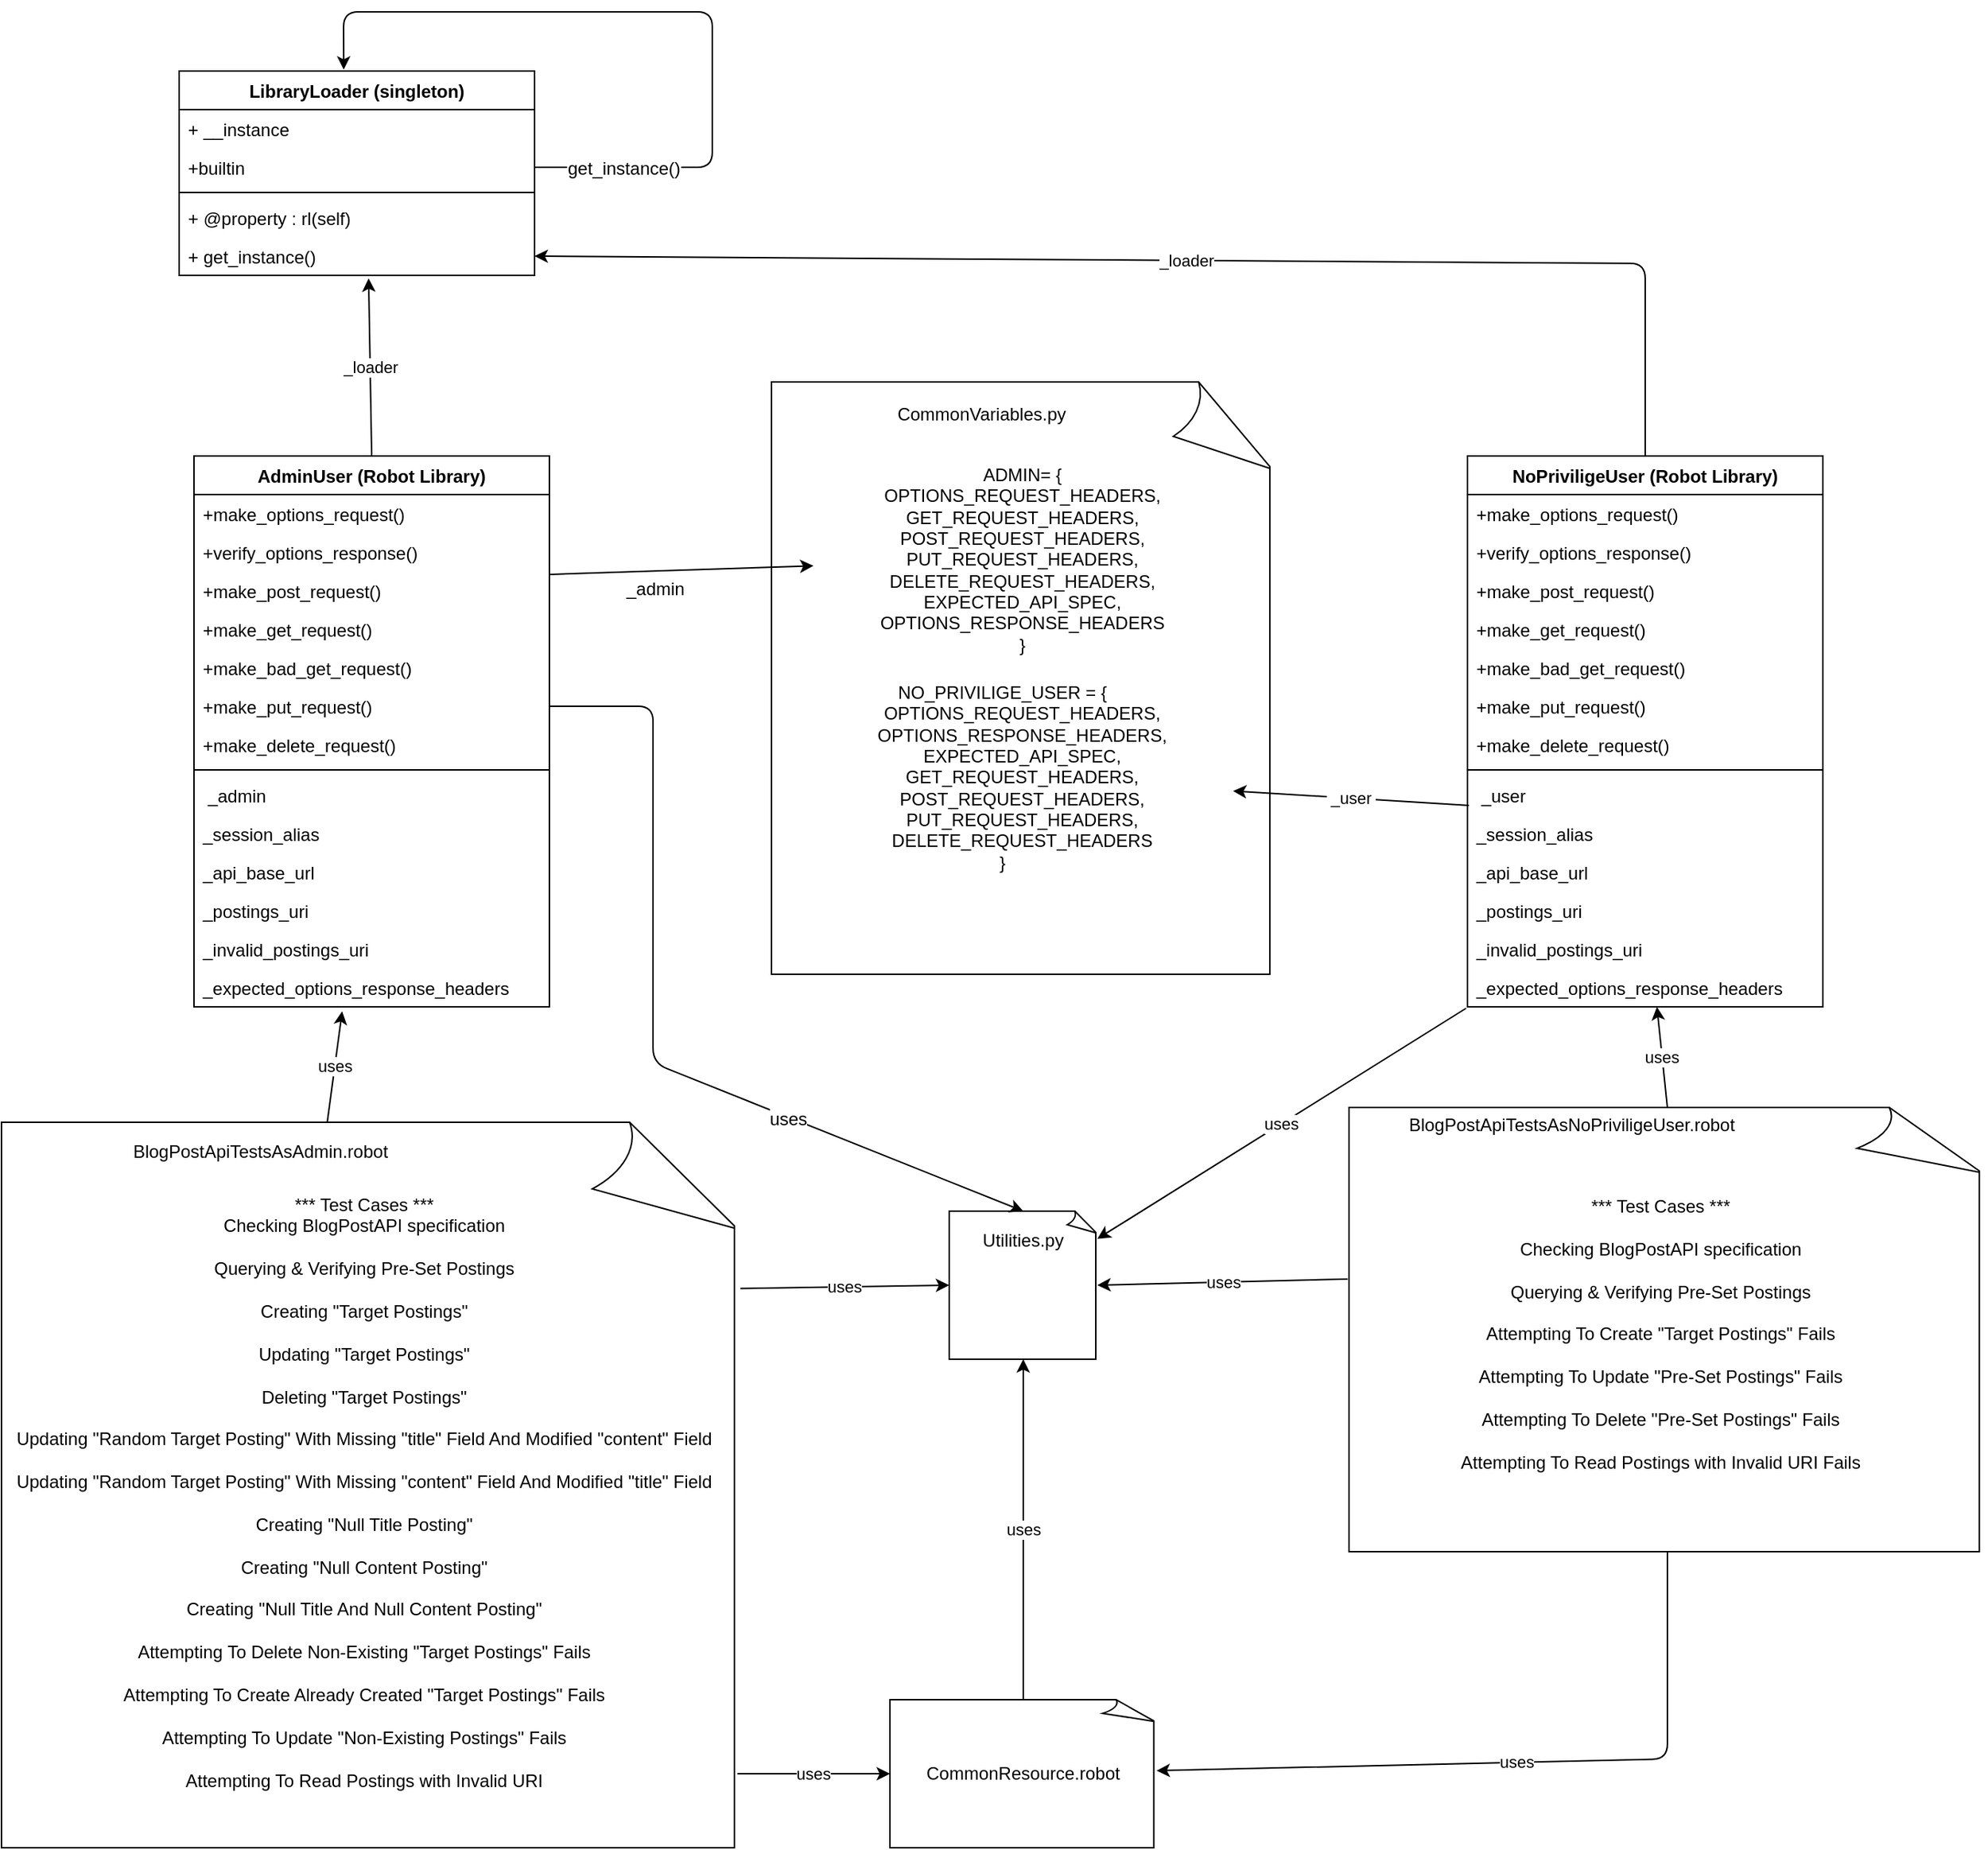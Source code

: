 <mxfile version="12.9.3" type="device"><diagram id="O0fnSDkYo7aZcbcoALzo" name="Page-1"><mxGraphModel dx="1581" dy="811" grid="1" gridSize="10" guides="1" tooltips="1" connect="1" arrows="1" fold="1" page="1" pageScale="1" pageWidth="850" pageHeight="1100" math="0" shadow="0"><root><mxCell id="0"/><mxCell id="1" parent="0"/><mxCell id="a3XRWemQyBbFRwhkldtn-1" value="LibraryLoader (singleton)" style="swimlane;fontStyle=1;align=center;verticalAlign=top;childLayout=stackLayout;horizontal=1;startSize=26;horizontalStack=0;resizeParent=1;resizeParentMax=0;resizeLast=0;collapsible=1;marginBottom=0;" vertex="1" parent="1"><mxGeometry x="330" y="100" width="240" height="138" as="geometry"/></mxCell><mxCell id="a3XRWemQyBbFRwhkldtn-6" value="+ __instance" style="text;strokeColor=none;fillColor=none;align=left;verticalAlign=top;spacingLeft=4;spacingRight=4;overflow=hidden;rotatable=0;points=[[0,0.5],[1,0.5]];portConstraint=eastwest;" vertex="1" parent="a3XRWemQyBbFRwhkldtn-1"><mxGeometry y="26" width="240" height="26" as="geometry"/></mxCell><mxCell id="a3XRWemQyBbFRwhkldtn-2" value="+builtin" style="text;strokeColor=none;fillColor=none;align=left;verticalAlign=top;spacingLeft=4;spacingRight=4;overflow=hidden;rotatable=0;points=[[0,0.5],[1,0.5]];portConstraint=eastwest;" vertex="1" parent="a3XRWemQyBbFRwhkldtn-1"><mxGeometry y="52" width="240" height="26" as="geometry"/></mxCell><mxCell id="a3XRWemQyBbFRwhkldtn-3" value="" style="line;strokeWidth=1;fillColor=none;align=left;verticalAlign=middle;spacingTop=-1;spacingLeft=3;spacingRight=3;rotatable=0;labelPosition=right;points=[];portConstraint=eastwest;" vertex="1" parent="a3XRWemQyBbFRwhkldtn-1"><mxGeometry y="78" width="240" height="8" as="geometry"/></mxCell><mxCell id="a3XRWemQyBbFRwhkldtn-5" value="+ @property : rl(self)" style="text;strokeColor=none;fillColor=none;align=left;verticalAlign=top;spacingLeft=4;spacingRight=4;overflow=hidden;rotatable=0;points=[[0,0.5],[1,0.5]];portConstraint=eastwest;" vertex="1" parent="a3XRWemQyBbFRwhkldtn-1"><mxGeometry y="86" width="240" height="26" as="geometry"/></mxCell><mxCell id="a3XRWemQyBbFRwhkldtn-4" value="+ get_instance()&#10;&#10;" style="text;strokeColor=none;fillColor=none;align=left;verticalAlign=top;spacingLeft=4;spacingRight=4;overflow=hidden;rotatable=0;points=[[0,0.5],[1,0.5]];portConstraint=eastwest;" vertex="1" parent="a3XRWemQyBbFRwhkldtn-1"><mxGeometry y="112" width="240" height="26" as="geometry"/></mxCell><mxCell id="a3XRWemQyBbFRwhkldtn-7" value="" style="endArrow=classic;html=1;exitX=1;exitY=0.5;exitDx=0;exitDy=0;entryX=0.463;entryY=-0.007;entryDx=0;entryDy=0;entryPerimeter=0;" edge="1" parent="a3XRWemQyBbFRwhkldtn-1" source="a3XRWemQyBbFRwhkldtn-2" target="a3XRWemQyBbFRwhkldtn-1"><mxGeometry width="50" height="50" relative="1" as="geometry"><mxPoint x="300" y="90" as="sourcePoint"/><mxPoint x="110" y="-40" as="targetPoint"/><Array as="points"><mxPoint x="360" y="65"/><mxPoint x="360" y="-40"/><mxPoint x="111" y="-40"/></Array></mxGeometry></mxCell><mxCell id="a3XRWemQyBbFRwhkldtn-8" value="get_instance()" style="text;html=1;align=center;verticalAlign=middle;resizable=0;points=[];labelBackgroundColor=#ffffff;" vertex="1" connectable="0" parent="a3XRWemQyBbFRwhkldtn-7"><mxGeometry x="-0.85" y="-1" relative="1" as="geometry"><mxPoint x="21" as="offset"/></mxGeometry></mxCell><mxCell id="a3XRWemQyBbFRwhkldtn-15" value="AdminUser (Robot Library)" style="swimlane;fontStyle=1;align=center;verticalAlign=top;childLayout=stackLayout;horizontal=1;startSize=26;horizontalStack=0;resizeParent=1;resizeParentMax=0;resizeLast=0;collapsible=1;marginBottom=0;" vertex="1" parent="1"><mxGeometry x="340" y="360" width="240" height="372" as="geometry"/></mxCell><mxCell id="a3XRWemQyBbFRwhkldtn-19" value="+make_options_request()" style="text;strokeColor=none;fillColor=none;align=left;verticalAlign=top;spacingLeft=4;spacingRight=4;overflow=hidden;rotatable=0;points=[[0,0.5],[1,0.5]];portConstraint=eastwest;" vertex="1" parent="a3XRWemQyBbFRwhkldtn-15"><mxGeometry y="26" width="240" height="26" as="geometry"/></mxCell><mxCell id="a3XRWemQyBbFRwhkldtn-20" value="+verify_options_response()" style="text;strokeColor=none;fillColor=none;align=left;verticalAlign=top;spacingLeft=4;spacingRight=4;overflow=hidden;rotatable=0;points=[[0,0.5],[1,0.5]];portConstraint=eastwest;" vertex="1" parent="a3XRWemQyBbFRwhkldtn-15"><mxGeometry y="52" width="240" height="26" as="geometry"/></mxCell><mxCell id="a3XRWemQyBbFRwhkldtn-21" value="+make_post_request()" style="text;strokeColor=none;fillColor=none;align=left;verticalAlign=top;spacingLeft=4;spacingRight=4;overflow=hidden;rotatable=0;points=[[0,0.5],[1,0.5]];portConstraint=eastwest;" vertex="1" parent="a3XRWemQyBbFRwhkldtn-15"><mxGeometry y="78" width="240" height="26" as="geometry"/></mxCell><mxCell id="a3XRWemQyBbFRwhkldtn-22" value="+make_get_request()" style="text;strokeColor=none;fillColor=none;align=left;verticalAlign=top;spacingLeft=4;spacingRight=4;overflow=hidden;rotatable=0;points=[[0,0.5],[1,0.5]];portConstraint=eastwest;" vertex="1" parent="a3XRWemQyBbFRwhkldtn-15"><mxGeometry y="104" width="240" height="26" as="geometry"/></mxCell><mxCell id="a3XRWemQyBbFRwhkldtn-23" value="+make_bad_get_request()" style="text;strokeColor=none;fillColor=none;align=left;verticalAlign=top;spacingLeft=4;spacingRight=4;overflow=hidden;rotatable=0;points=[[0,0.5],[1,0.5]];portConstraint=eastwest;" vertex="1" parent="a3XRWemQyBbFRwhkldtn-15"><mxGeometry y="130" width="240" height="26" as="geometry"/></mxCell><mxCell id="a3XRWemQyBbFRwhkldtn-24" value="+make_put_request()" style="text;strokeColor=none;fillColor=none;align=left;verticalAlign=top;spacingLeft=4;spacingRight=4;overflow=hidden;rotatable=0;points=[[0,0.5],[1,0.5]];portConstraint=eastwest;" vertex="1" parent="a3XRWemQyBbFRwhkldtn-15"><mxGeometry y="156" width="240" height="26" as="geometry"/></mxCell><mxCell id="a3XRWemQyBbFRwhkldtn-16" value="+make_delete_request()" style="text;strokeColor=none;fillColor=none;align=left;verticalAlign=top;spacingLeft=4;spacingRight=4;overflow=hidden;rotatable=0;points=[[0,0.5],[1,0.5]];portConstraint=eastwest;" vertex="1" parent="a3XRWemQyBbFRwhkldtn-15"><mxGeometry y="182" width="240" height="26" as="geometry"/></mxCell><mxCell id="a3XRWemQyBbFRwhkldtn-17" value="" style="line;strokeWidth=1;fillColor=none;align=left;verticalAlign=middle;spacingTop=-1;spacingLeft=3;spacingRight=3;rotatable=0;labelPosition=right;points=[];portConstraint=eastwest;" vertex="1" parent="a3XRWemQyBbFRwhkldtn-15"><mxGeometry y="208" width="240" height="8" as="geometry"/></mxCell><mxCell id="a3XRWemQyBbFRwhkldtn-18" value=" _admin" style="text;strokeColor=none;fillColor=none;align=left;verticalAlign=top;spacingLeft=4;spacingRight=4;overflow=hidden;rotatable=0;points=[[0,0.5],[1,0.5]];portConstraint=eastwest;" vertex="1" parent="a3XRWemQyBbFRwhkldtn-15"><mxGeometry y="216" width="240" height="26" as="geometry"/></mxCell><mxCell id="a3XRWemQyBbFRwhkldtn-27" value="_session_alias" style="text;strokeColor=none;fillColor=none;align=left;verticalAlign=top;spacingLeft=4;spacingRight=4;overflow=hidden;rotatable=0;points=[[0,0.5],[1,0.5]];portConstraint=eastwest;" vertex="1" parent="a3XRWemQyBbFRwhkldtn-15"><mxGeometry y="242" width="240" height="26" as="geometry"/></mxCell><mxCell id="a3XRWemQyBbFRwhkldtn-28" value="_api_base_url" style="text;strokeColor=none;fillColor=none;align=left;verticalAlign=top;spacingLeft=4;spacingRight=4;overflow=hidden;rotatable=0;points=[[0,0.5],[1,0.5]];portConstraint=eastwest;" vertex="1" parent="a3XRWemQyBbFRwhkldtn-15"><mxGeometry y="268" width="240" height="26" as="geometry"/></mxCell><mxCell id="a3XRWemQyBbFRwhkldtn-31" value="_postings_uri" style="text;strokeColor=none;fillColor=none;align=left;verticalAlign=top;spacingLeft=4;spacingRight=4;overflow=hidden;rotatable=0;points=[[0,0.5],[1,0.5]];portConstraint=eastwest;" vertex="1" parent="a3XRWemQyBbFRwhkldtn-15"><mxGeometry y="294" width="240" height="26" as="geometry"/></mxCell><mxCell id="a3XRWemQyBbFRwhkldtn-29" value="_invalid_postings_uri" style="text;strokeColor=none;fillColor=none;align=left;verticalAlign=top;spacingLeft=4;spacingRight=4;overflow=hidden;rotatable=0;points=[[0,0.5],[1,0.5]];portConstraint=eastwest;" vertex="1" parent="a3XRWemQyBbFRwhkldtn-15"><mxGeometry y="320" width="240" height="26" as="geometry"/></mxCell><mxCell id="a3XRWemQyBbFRwhkldtn-32" value="_expected_options_response_headers" style="text;strokeColor=none;fillColor=none;align=left;verticalAlign=top;spacingLeft=4;spacingRight=4;overflow=hidden;rotatable=0;points=[[0,0.5],[1,0.5]];portConstraint=eastwest;" vertex="1" parent="a3XRWemQyBbFRwhkldtn-15"><mxGeometry y="346" width="240" height="26" as="geometry"/></mxCell><mxCell id="a3XRWemQyBbFRwhkldtn-30" value="&lt;span style=&quot;text-align: left ; white-space: nowrap&quot;&gt;&amp;nbsp;_admin&lt;/span&gt;" style="text;html=1;strokeColor=none;fillColor=none;align=center;verticalAlign=middle;whiteSpace=wrap;rounded=0;" vertex="1" parent="1"><mxGeometry x="630" y="440" width="40" height="20" as="geometry"/></mxCell><mxCell id="a3XRWemQyBbFRwhkldtn-33" value="_loader" style="endArrow=classic;html=1;entryX=0.533;entryY=1.077;entryDx=0;entryDy=0;entryPerimeter=0;exitX=0.5;exitY=0;exitDx=0;exitDy=0;" edge="1" parent="1" source="a3XRWemQyBbFRwhkldtn-15" target="a3XRWemQyBbFRwhkldtn-4"><mxGeometry width="50" height="50" relative="1" as="geometry"><mxPoint x="430" y="350" as="sourcePoint"/><mxPoint x="480" y="300" as="targetPoint"/></mxGeometry></mxCell><mxCell id="a3XRWemQyBbFRwhkldtn-34" value="" style="group" vertex="1" connectable="0" parent="1"><mxGeometry x="730" y="310" width="340" height="400" as="geometry"/></mxCell><mxCell id="a3XRWemQyBbFRwhkldtn-9" value="" style="whiteSpace=wrap;html=1;shape=mxgraph.basic.document" vertex="1" parent="a3XRWemQyBbFRwhkldtn-34"><mxGeometry width="340" height="400" as="geometry"/></mxCell><mxCell id="a3XRWemQyBbFRwhkldtn-10" value="CommonVariables.py" style="text;html=1;strokeColor=none;fillColor=none;align=center;verticalAlign=middle;whiteSpace=wrap;rounded=0;" vertex="1" parent="a3XRWemQyBbFRwhkldtn-34"><mxGeometry x="37.778" y="9.195" width="207.778" height="25.747" as="geometry"/></mxCell><mxCell id="a3XRWemQyBbFRwhkldtn-13" value="&lt;div&gt;ADMIN= {&lt;/div&gt;&lt;div&gt;OPTIONS_REQUEST_HEADERS,&lt;/div&gt;&lt;div&gt;GET_REQUEST_HEADERS,&lt;/div&gt;&lt;div&gt;POST_REQUEST_HEADERS,&lt;/div&gt;&lt;div&gt;PUT_REQUEST_HEADERS,&lt;/div&gt;&lt;div&gt;DELETE_REQUEST_HEADERS,&lt;/div&gt;&lt;div&gt;EXPECTED_API_SPEC,&lt;/div&gt;&lt;div&gt;OPTIONS_RESPONSE_HEADERS&lt;/div&gt;&lt;div&gt;}&lt;/div&gt;" style="text;html=1;strokeColor=none;fillColor=none;align=center;verticalAlign=middle;whiteSpace=wrap;rounded=0;" vertex="1" parent="a3XRWemQyBbFRwhkldtn-34"><mxGeometry x="28.333" y="55.172" width="283.333" height="128.736" as="geometry"/></mxCell><mxCell id="a3XRWemQyBbFRwhkldtn-14" value="&lt;div&gt;NO_PRIVILIGE_USER = {&lt;/div&gt;&lt;div&gt;&lt;span style=&quot;white-space: pre&quot;&gt;&#9;&lt;/span&gt;OPTIONS_REQUEST_HEADERS,&lt;/div&gt;&lt;div&gt;&lt;span style=&quot;white-space: pre&quot;&gt;&#9;&lt;/span&gt;OPTIONS_RESPONSE_HEADERS,&lt;/div&gt;&lt;div&gt;&lt;span style=&quot;white-space: pre&quot;&gt;&#9;&lt;/span&gt;EXPECTED_API_SPEC,&lt;/div&gt;&lt;div&gt;&lt;span style=&quot;white-space: pre&quot;&gt;&#9;&lt;/span&gt;GET_REQUEST_HEADERS,&lt;/div&gt;&lt;div&gt;&lt;span style=&quot;white-space: pre&quot;&gt;&#9;&lt;/span&gt;POST_REQUEST_HEADERS,&lt;/div&gt;&lt;div&gt;&lt;span style=&quot;white-space: pre&quot;&gt;&#9;&lt;/span&gt;PUT_REQUEST_HEADERS,&lt;/div&gt;&lt;div&gt;&lt;span style=&quot;white-space: pre&quot;&gt;&#9;&lt;/span&gt;DELETE_REQUEST_HEADERS&lt;/div&gt;&lt;div&gt;}&lt;/div&gt;" style="text;html=1;strokeColor=none;fillColor=none;align=center;verticalAlign=middle;whiteSpace=wrap;rounded=0;" vertex="1" parent="a3XRWemQyBbFRwhkldtn-34"><mxGeometry y="202.299" width="311.667" height="128.736" as="geometry"/></mxCell><mxCell id="a3XRWemQyBbFRwhkldtn-25" value="" style="endArrow=classic;html=1;" edge="1" parent="1" target="a3XRWemQyBbFRwhkldtn-13"><mxGeometry width="50" height="50" relative="1" as="geometry"><mxPoint x="580" y="440" as="sourcePoint"/><mxPoint x="170" y="230" as="targetPoint"/><Array as="points"><mxPoint x="580" y="440"/></Array></mxGeometry></mxCell><mxCell id="a3XRWemQyBbFRwhkldtn-35" value="NoPriviligeUser (Robot Library)" style="swimlane;fontStyle=1;align=center;verticalAlign=top;childLayout=stackLayout;horizontal=1;startSize=26;horizontalStack=0;resizeParent=1;resizeParentMax=0;resizeLast=0;collapsible=1;marginBottom=0;" vertex="1" parent="1"><mxGeometry x="1200" y="360" width="240" height="372" as="geometry"/></mxCell><mxCell id="a3XRWemQyBbFRwhkldtn-36" value="+make_options_request()" style="text;strokeColor=none;fillColor=none;align=left;verticalAlign=top;spacingLeft=4;spacingRight=4;overflow=hidden;rotatable=0;points=[[0,0.5],[1,0.5]];portConstraint=eastwest;" vertex="1" parent="a3XRWemQyBbFRwhkldtn-35"><mxGeometry y="26" width="240" height="26" as="geometry"/></mxCell><mxCell id="a3XRWemQyBbFRwhkldtn-37" value="+verify_options_response()" style="text;strokeColor=none;fillColor=none;align=left;verticalAlign=top;spacingLeft=4;spacingRight=4;overflow=hidden;rotatable=0;points=[[0,0.5],[1,0.5]];portConstraint=eastwest;" vertex="1" parent="a3XRWemQyBbFRwhkldtn-35"><mxGeometry y="52" width="240" height="26" as="geometry"/></mxCell><mxCell id="a3XRWemQyBbFRwhkldtn-38" value="+make_post_request()" style="text;strokeColor=none;fillColor=none;align=left;verticalAlign=top;spacingLeft=4;spacingRight=4;overflow=hidden;rotatable=0;points=[[0,0.5],[1,0.5]];portConstraint=eastwest;" vertex="1" parent="a3XRWemQyBbFRwhkldtn-35"><mxGeometry y="78" width="240" height="26" as="geometry"/></mxCell><mxCell id="a3XRWemQyBbFRwhkldtn-39" value="+make_get_request()" style="text;strokeColor=none;fillColor=none;align=left;verticalAlign=top;spacingLeft=4;spacingRight=4;overflow=hidden;rotatable=0;points=[[0,0.5],[1,0.5]];portConstraint=eastwest;" vertex="1" parent="a3XRWemQyBbFRwhkldtn-35"><mxGeometry y="104" width="240" height="26" as="geometry"/></mxCell><mxCell id="a3XRWemQyBbFRwhkldtn-40" value="+make_bad_get_request()" style="text;strokeColor=none;fillColor=none;align=left;verticalAlign=top;spacingLeft=4;spacingRight=4;overflow=hidden;rotatable=0;points=[[0,0.5],[1,0.5]];portConstraint=eastwest;" vertex="1" parent="a3XRWemQyBbFRwhkldtn-35"><mxGeometry y="130" width="240" height="26" as="geometry"/></mxCell><mxCell id="a3XRWemQyBbFRwhkldtn-41" value="+make_put_request()" style="text;strokeColor=none;fillColor=none;align=left;verticalAlign=top;spacingLeft=4;spacingRight=4;overflow=hidden;rotatable=0;points=[[0,0.5],[1,0.5]];portConstraint=eastwest;" vertex="1" parent="a3XRWemQyBbFRwhkldtn-35"><mxGeometry y="156" width="240" height="26" as="geometry"/></mxCell><mxCell id="a3XRWemQyBbFRwhkldtn-42" value="+make_delete_request()" style="text;strokeColor=none;fillColor=none;align=left;verticalAlign=top;spacingLeft=4;spacingRight=4;overflow=hidden;rotatable=0;points=[[0,0.5],[1,0.5]];portConstraint=eastwest;" vertex="1" parent="a3XRWemQyBbFRwhkldtn-35"><mxGeometry y="182" width="240" height="26" as="geometry"/></mxCell><mxCell id="a3XRWemQyBbFRwhkldtn-43" value="" style="line;strokeWidth=1;fillColor=none;align=left;verticalAlign=middle;spacingTop=-1;spacingLeft=3;spacingRight=3;rotatable=0;labelPosition=right;points=[];portConstraint=eastwest;" vertex="1" parent="a3XRWemQyBbFRwhkldtn-35"><mxGeometry y="208" width="240" height="8" as="geometry"/></mxCell><mxCell id="a3XRWemQyBbFRwhkldtn-44" value=" _user" style="text;strokeColor=none;fillColor=none;align=left;verticalAlign=top;spacingLeft=4;spacingRight=4;overflow=hidden;rotatable=0;points=[[0,0.5],[1,0.5]];portConstraint=eastwest;" vertex="1" parent="a3XRWemQyBbFRwhkldtn-35"><mxGeometry y="216" width="240" height="26" as="geometry"/></mxCell><mxCell id="a3XRWemQyBbFRwhkldtn-45" value="_session_alias" style="text;strokeColor=none;fillColor=none;align=left;verticalAlign=top;spacingLeft=4;spacingRight=4;overflow=hidden;rotatable=0;points=[[0,0.5],[1,0.5]];portConstraint=eastwest;" vertex="1" parent="a3XRWemQyBbFRwhkldtn-35"><mxGeometry y="242" width="240" height="26" as="geometry"/></mxCell><mxCell id="a3XRWemQyBbFRwhkldtn-46" value="_api_base_url" style="text;strokeColor=none;fillColor=none;align=left;verticalAlign=top;spacingLeft=4;spacingRight=4;overflow=hidden;rotatable=0;points=[[0,0.5],[1,0.5]];portConstraint=eastwest;" vertex="1" parent="a3XRWemQyBbFRwhkldtn-35"><mxGeometry y="268" width="240" height="26" as="geometry"/></mxCell><mxCell id="a3XRWemQyBbFRwhkldtn-47" value="_postings_uri" style="text;strokeColor=none;fillColor=none;align=left;verticalAlign=top;spacingLeft=4;spacingRight=4;overflow=hidden;rotatable=0;points=[[0,0.5],[1,0.5]];portConstraint=eastwest;" vertex="1" parent="a3XRWemQyBbFRwhkldtn-35"><mxGeometry y="294" width="240" height="26" as="geometry"/></mxCell><mxCell id="a3XRWemQyBbFRwhkldtn-48" value="_invalid_postings_uri" style="text;strokeColor=none;fillColor=none;align=left;verticalAlign=top;spacingLeft=4;spacingRight=4;overflow=hidden;rotatable=0;points=[[0,0.5],[1,0.5]];portConstraint=eastwest;" vertex="1" parent="a3XRWemQyBbFRwhkldtn-35"><mxGeometry y="320" width="240" height="26" as="geometry"/></mxCell><mxCell id="a3XRWemQyBbFRwhkldtn-49" value="_expected_options_response_headers" style="text;strokeColor=none;fillColor=none;align=left;verticalAlign=top;spacingLeft=4;spacingRight=4;overflow=hidden;rotatable=0;points=[[0,0.5],[1,0.5]];portConstraint=eastwest;" vertex="1" parent="a3XRWemQyBbFRwhkldtn-35"><mxGeometry y="346" width="240" height="26" as="geometry"/></mxCell><mxCell id="a3XRWemQyBbFRwhkldtn-50" value="&amp;nbsp;_user&amp;nbsp;" style="endArrow=classic;html=1;exitX=0.004;exitY=0.769;exitDx=0;exitDy=0;exitPerimeter=0;" edge="1" parent="1" source="a3XRWemQyBbFRwhkldtn-44" target="a3XRWemQyBbFRwhkldtn-14"><mxGeometry width="50" height="50" relative="1" as="geometry"><mxPoint x="1120" y="620" as="sourcePoint"/><mxPoint x="1170" y="570" as="targetPoint"/></mxGeometry></mxCell><mxCell id="a3XRWemQyBbFRwhkldtn-51" value="_loader" style="endArrow=classic;html=1;exitX=0.5;exitY=0;exitDx=0;exitDy=0;entryX=1;entryY=0.5;entryDx=0;entryDy=0;" edge="1" parent="1" source="a3XRWemQyBbFRwhkldtn-35" target="a3XRWemQyBbFRwhkldtn-4"><mxGeometry width="50" height="50" relative="1" as="geometry"><mxPoint x="470" y="370" as="sourcePoint"/><mxPoint x="520" y="280" as="targetPoint"/><Array as="points"><mxPoint x="1320" y="230"/></Array></mxGeometry></mxCell><mxCell id="a3XRWemQyBbFRwhkldtn-56" value="" style="group" vertex="1" connectable="0" parent="1"><mxGeometry x="210" y="810" width="500" height="490" as="geometry"/></mxCell><mxCell id="a3XRWemQyBbFRwhkldtn-52" value="" style="whiteSpace=wrap;html=1;shape=mxgraph.basic.document" vertex="1" parent="a3XRWemQyBbFRwhkldtn-56"><mxGeometry width="500" height="490" as="geometry"/></mxCell><mxCell id="a3XRWemQyBbFRwhkldtn-53" value="BlogPostApiTestsAsAdmin.robot" style="text;html=1;strokeColor=none;fillColor=none;align=center;verticalAlign=middle;whiteSpace=wrap;rounded=0;" vertex="1" parent="a3XRWemQyBbFRwhkldtn-56"><mxGeometry x="70" y="10" width="210" height="20" as="geometry"/></mxCell><mxCell id="a3XRWemQyBbFRwhkldtn-55" value="&lt;div&gt;*** Test Cases ***&lt;/div&gt;&lt;div&gt;Checking BlogPostAPI specification&lt;/div&gt;&lt;div&gt;&lt;br&gt;&lt;/div&gt;&lt;div&gt;Querying &amp;amp; Verifying Pre-Set Postings&lt;/div&gt;&lt;div&gt;&lt;br&gt;&lt;/div&gt;&lt;div&gt;Creating &quot;Target Postings&quot;&lt;/div&gt;&lt;div&gt;&lt;br&gt;&lt;/div&gt;&lt;div&gt;Updating &quot;Target Postings&quot;&lt;/div&gt;&lt;div&gt;&lt;br&gt;&lt;/div&gt;&lt;div&gt;Deleting &quot;Target Postings&quot;&lt;/div&gt;&lt;div&gt;&lt;br&gt;&lt;/div&gt;&lt;div&gt;Updating &quot;Random Target Posting&quot; With Missing &quot;title&quot; Field And Modified &quot;content&quot; Field&lt;/div&gt;&lt;div&gt;&lt;br&gt;&lt;/div&gt;&lt;div&gt;Updating &quot;Random Target Posting&quot; With Missing &quot;content&quot; Field And Modified &quot;title&quot; Field&lt;/div&gt;&lt;div&gt;&lt;br&gt;&lt;/div&gt;&lt;div&gt;Creating &quot;Null Title Posting&quot;&lt;/div&gt;&lt;div&gt;&lt;br&gt;&lt;/div&gt;&lt;div&gt;Creating &quot;Null Content Posting&quot;&lt;/div&gt;&lt;div&gt;&lt;br&gt;&lt;/div&gt;&lt;div&gt;Creating &quot;Null Title And Null Content Posting&quot;&lt;/div&gt;&lt;div&gt;&lt;br&gt;&lt;/div&gt;&lt;div&gt;Attempting To Delete Non-Existing &quot;Target Postings&quot; Fails&lt;/div&gt;&lt;div&gt;&lt;br&gt;&lt;/div&gt;&lt;div&gt;Attempting To Create Already Created &quot;Target Postings&quot; Fails&lt;/div&gt;&lt;div&gt;&lt;br&gt;&lt;/div&gt;&lt;div&gt;Attempting To Update &quot;Non-Existing Postings&quot; Fails&lt;/div&gt;&lt;div&gt;&lt;br&gt;&lt;/div&gt;&lt;div&gt;Attempting To Read Postings with Invalid URI&lt;/div&gt;" style="text;html=1;strokeColor=none;fillColor=none;align=center;verticalAlign=middle;whiteSpace=wrap;rounded=0;" vertex="1" parent="a3XRWemQyBbFRwhkldtn-56"><mxGeometry y="30" width="490" height="440" as="geometry"/></mxCell><mxCell id="a3XRWemQyBbFRwhkldtn-57" value="uses" style="endArrow=classic;html=1;entryX=0.417;entryY=1.115;entryDx=0;entryDy=0;entryPerimeter=0;" edge="1" parent="1" target="a3XRWemQyBbFRwhkldtn-32"><mxGeometry width="50" height="50" relative="1" as="geometry"><mxPoint x="430" y="810" as="sourcePoint"/><mxPoint x="480" y="760" as="targetPoint"/></mxGeometry></mxCell><mxCell id="a3XRWemQyBbFRwhkldtn-59" value="" style="group" vertex="1" connectable="0" parent="1"><mxGeometry x="1120" y="800" width="430" height="300" as="geometry"/></mxCell><mxCell id="a3XRWemQyBbFRwhkldtn-60" value="" style="whiteSpace=wrap;html=1;shape=mxgraph.basic.document" vertex="1" parent="a3XRWemQyBbFRwhkldtn-59"><mxGeometry width="430" height="300" as="geometry"/></mxCell><mxCell id="a3XRWemQyBbFRwhkldtn-61" value="BlogPostApiTestsAsNoPriviligeUser.robot" style="text;html=1;strokeColor=none;fillColor=none;align=center;verticalAlign=middle;whiteSpace=wrap;rounded=0;" vertex="1" parent="a3XRWemQyBbFRwhkldtn-59"><mxGeometry x="60.2" y="6.122" width="180.6" height="12.245" as="geometry"/></mxCell><mxCell id="a3XRWemQyBbFRwhkldtn-62" value="&lt;div&gt;*** Test Cases ***&lt;/div&gt;&lt;div&gt;&lt;br&gt;&lt;/div&gt;&lt;div&gt;Checking BlogPostAPI specification&lt;/div&gt;&lt;div&gt;&lt;br&gt;&lt;/div&gt;&lt;div&gt;Querying &amp;amp; Verifying Pre-Set Postings&lt;/div&gt;&lt;div&gt;&lt;br&gt;&lt;/div&gt;&lt;div&gt;Attempting To Create &quot;Target Postings&quot; Fails&lt;/div&gt;&lt;div&gt;&lt;br&gt;&lt;/div&gt;&lt;div&gt;Attempting To Update &quot;Pre-Set Postings&quot; Fails&lt;/div&gt;&lt;div&gt;&lt;br&gt;&lt;/div&gt;&lt;div&gt;Attempting To Delete &quot;Pre-Set Postings&quot; Fails&lt;/div&gt;&lt;div&gt;&lt;br&gt;&lt;/div&gt;&lt;div&gt;Attempting To Read Postings with Invalid URI Fails&lt;/div&gt;" style="text;html=1;strokeColor=none;fillColor=none;align=center;verticalAlign=middle;whiteSpace=wrap;rounded=0;" vertex="1" parent="a3XRWemQyBbFRwhkldtn-59"><mxGeometry y="18.367" width="421.4" height="269.388" as="geometry"/></mxCell><mxCell id="a3XRWemQyBbFRwhkldtn-63" value="uses" style="endArrow=classic;html=1;entryX=0.533;entryY=1;entryDx=0;entryDy=0;entryPerimeter=0;exitX=0.5;exitY=0;exitDx=0;exitDy=0;exitPerimeter=0;" edge="1" parent="1" source="a3XRWemQyBbFRwhkldtn-60" target="a3XRWemQyBbFRwhkldtn-49"><mxGeometry width="50" height="50" relative="1" as="geometry"><mxPoint x="1380" y="818.37" as="sourcePoint"/><mxPoint x="1390.08" y="743.36" as="targetPoint"/></mxGeometry></mxCell><mxCell id="a3XRWemQyBbFRwhkldtn-64" value="CommonResource.robot" style="whiteSpace=wrap;html=1;shape=mxgraph.basic.document" vertex="1" parent="1"><mxGeometry x="810" y="1200" width="180" height="100" as="geometry"/></mxCell><mxCell id="a3XRWemQyBbFRwhkldtn-65" value="uses" style="endArrow=classic;html=1;entryX=0;entryY=0.5;entryDx=0;entryDy=0;entryPerimeter=0;exitX=0.994;exitY=0.898;exitDx=0;exitDy=0;exitPerimeter=0;" edge="1" parent="1" source="a3XRWemQyBbFRwhkldtn-52" target="a3XRWemQyBbFRwhkldtn-64"><mxGeometry width="50" height="50" relative="1" as="geometry"><mxPoint x="700" y="1270" as="sourcePoint"/><mxPoint x="750" y="1220" as="targetPoint"/></mxGeometry></mxCell><mxCell id="a3XRWemQyBbFRwhkldtn-66" value="uses" style="endArrow=classic;html=1;exitX=0.5;exitY=1;exitDx=0;exitDy=0;exitPerimeter=0;" edge="1" parent="1" source="a3XRWemQyBbFRwhkldtn-60" target="a3XRWemQyBbFRwhkldtn-64"><mxGeometry width="50" height="50" relative="1" as="geometry"><mxPoint x="1360" y="1245" as="sourcePoint"/><mxPoint x="1330" y="1180" as="targetPoint"/><Array as="points"><mxPoint x="1335" y="1240"/></Array></mxGeometry></mxCell><mxCell id="a3XRWemQyBbFRwhkldtn-67" value="" style="whiteSpace=wrap;html=1;shape=mxgraph.basic.document" vertex="1" parent="1"><mxGeometry x="850" y="870" width="100" height="100" as="geometry"/></mxCell><mxCell id="a3XRWemQyBbFRwhkldtn-68" value="Utilities.py" style="text;html=1;strokeColor=none;fillColor=none;align=center;verticalAlign=middle;whiteSpace=wrap;rounded=0;" vertex="1" parent="1"><mxGeometry x="880" y="880" width="40" height="20" as="geometry"/></mxCell><mxCell id="a3XRWemQyBbFRwhkldtn-69" value="uses" style="endArrow=classic;html=1;entryX=0.5;entryY=1;entryDx=0;entryDy=0;entryPerimeter=0;exitX=0.5;exitY=0;exitDx=0;exitDy=0;exitPerimeter=0;" edge="1" parent="1" source="a3XRWemQyBbFRwhkldtn-64" target="a3XRWemQyBbFRwhkldtn-67"><mxGeometry width="50" height="50" relative="1" as="geometry"><mxPoint x="870" y="1140" as="sourcePoint"/><mxPoint x="920" y="1090" as="targetPoint"/></mxGeometry></mxCell><mxCell id="a3XRWemQyBbFRwhkldtn-70" value="uses" style="endArrow=classic;html=1;entryX=0;entryY=0.5;entryDx=0;entryDy=0;entryPerimeter=0;exitX=0.998;exitY=0.229;exitDx=0;exitDy=0;exitPerimeter=0;" edge="1" parent="1" source="a3XRWemQyBbFRwhkldtn-52" target="a3XRWemQyBbFRwhkldtn-67"><mxGeometry width="50" height="50" relative="1" as="geometry"><mxPoint x="910" y="1210" as="sourcePoint"/><mxPoint x="910" y="980" as="targetPoint"/></mxGeometry></mxCell><mxCell id="a3XRWemQyBbFRwhkldtn-71" value="uses" style="endArrow=classic;html=1;entryX=1;entryY=0.5;entryDx=0;entryDy=0;entryPerimeter=0;exitX=-0.002;exitY=0.362;exitDx=0;exitDy=0;exitPerimeter=0;" edge="1" parent="1" source="a3XRWemQyBbFRwhkldtn-62" target="a3XRWemQyBbFRwhkldtn-67"><mxGeometry width="50" height="50" relative="1" as="geometry"><mxPoint x="970" y="1020" as="sourcePoint"/><mxPoint x="1020" y="970" as="targetPoint"/></mxGeometry></mxCell><mxCell id="a3XRWemQyBbFRwhkldtn-72" value="" style="endArrow=classic;html=1;exitX=1;exitY=0.5;exitDx=0;exitDy=0;entryX=0.5;entryY=0;entryDx=0;entryDy=0;entryPerimeter=0;" edge="1" parent="1" source="a3XRWemQyBbFRwhkldtn-24" target="a3XRWemQyBbFRwhkldtn-67"><mxGeometry width="50" height="50" relative="1" as="geometry"><mxPoint x="620" y="770" as="sourcePoint"/><mxPoint x="650" y="760" as="targetPoint"/><Array as="points"><mxPoint x="650" y="529"/><mxPoint x="650" y="770"/></Array></mxGeometry></mxCell><mxCell id="a3XRWemQyBbFRwhkldtn-73" value="uses" style="text;html=1;align=center;verticalAlign=middle;resizable=0;points=[];labelBackgroundColor=#ffffff;" vertex="1" connectable="0" parent="a3XRWemQyBbFRwhkldtn-72"><mxGeometry x="0.41" y="-1" relative="1" as="geometry"><mxPoint as="offset"/></mxGeometry></mxCell><mxCell id="a3XRWemQyBbFRwhkldtn-74" value="uses" style="endArrow=classic;html=1;exitX=-0.004;exitY=1.038;exitDx=0;exitDy=0;exitPerimeter=0;" edge="1" parent="1" source="a3XRWemQyBbFRwhkldtn-49" target="a3XRWemQyBbFRwhkldtn-67"><mxGeometry width="50" height="50" relative="1" as="geometry"><mxPoint x="1020" y="840" as="sourcePoint"/><mxPoint x="1070" y="790" as="targetPoint"/></mxGeometry></mxCell></root></mxGraphModel></diagram></mxfile>